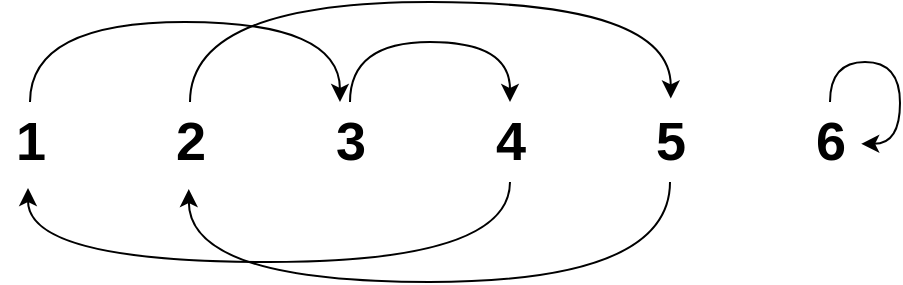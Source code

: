 <mxfile>
    <diagram id="4mJA6HiIvP4YBbtawEBy" name="第 1 页">
        <mxGraphModel dx="654" dy="477" grid="1" gridSize="10" guides="1" tooltips="1" connect="1" arrows="1" fold="1" page="1" pageScale="1" pageWidth="1169" pageHeight="827" background="#ffffff" math="0" shadow="0">
            <root>
                <mxCell id="0"/>
                <mxCell id="1" parent="0"/>
                <mxCell id="11" style="edgeStyle=orthogonalEdgeStyle;curved=1;orthogonalLoop=1;jettySize=auto;html=1;entryX=0.333;entryY=0;entryDx=0;entryDy=0;entryPerimeter=0;fontSize=27;" parent="1" source="2" target="5" edge="1">
                    <mxGeometry relative="1" as="geometry">
                        <Array as="points">
                            <mxPoint x="465" y="280"/>
                            <mxPoint x="620" y="280"/>
                        </Array>
                    </mxGeometry>
                </mxCell>
                <mxCell id="2" value="1" style="text;html=1;resizable=0;autosize=1;align=center;verticalAlign=middle;points=[];fillColor=none;strokeColor=none;rounded=0;fontSize=27;fontStyle=1" parent="1" vertex="1">
                    <mxGeometry x="450" y="320" width="30" height="40" as="geometry"/>
                </mxCell>
                <mxCell id="17" style="edgeStyle=orthogonalEdgeStyle;orthogonalLoop=1;jettySize=auto;html=1;entryX=0.513;entryY=-0.044;entryDx=0;entryDy=0;entryPerimeter=0;curved=1;" edge="1" parent="1" source="3" target="6">
                    <mxGeometry relative="1" as="geometry">
                        <Array as="points">
                            <mxPoint x="545" y="270"/>
                            <mxPoint x="785" y="270"/>
                        </Array>
                    </mxGeometry>
                </mxCell>
                <mxCell id="3" value="2" style="text;html=1;resizable=0;autosize=1;align=center;verticalAlign=middle;points=[];fillColor=none;strokeColor=none;rounded=0;fontSize=27;fontStyle=1" parent="1" vertex="1">
                    <mxGeometry x="530" y="320" width="30" height="40" as="geometry"/>
                </mxCell>
                <mxCell id="14" style="edgeStyle=orthogonalEdgeStyle;orthogonalLoop=1;jettySize=auto;html=1;curved=1;" parent="1" source="4" edge="1">
                    <mxGeometry relative="1" as="geometry">
                        <mxPoint x="464" y="363" as="targetPoint"/>
                        <Array as="points">
                            <mxPoint x="705" y="400"/>
                            <mxPoint x="464" y="400"/>
                        </Array>
                    </mxGeometry>
                </mxCell>
                <mxCell id="4" value="4" style="text;html=1;resizable=0;autosize=1;align=center;verticalAlign=middle;points=[];fillColor=none;strokeColor=none;rounded=0;fontSize=27;fontStyle=1" parent="1" vertex="1">
                    <mxGeometry x="690" y="320" width="30" height="40" as="geometry"/>
                </mxCell>
                <mxCell id="12" style="edgeStyle=orthogonalEdgeStyle;curved=1;orthogonalLoop=1;jettySize=auto;html=1;fontSize=27;" parent="1" source="5" target="4" edge="1">
                    <mxGeometry relative="1" as="geometry">
                        <Array as="points">
                            <mxPoint x="625" y="290"/>
                            <mxPoint x="705" y="290"/>
                        </Array>
                    </mxGeometry>
                </mxCell>
                <mxCell id="5" value="3" style="text;html=1;resizable=0;autosize=1;align=center;verticalAlign=middle;points=[];fillColor=none;strokeColor=none;rounded=0;fontSize=27;fontStyle=1" parent="1" vertex="1">
                    <mxGeometry x="610" y="320" width="30" height="40" as="geometry"/>
                </mxCell>
                <mxCell id="18" style="edgeStyle=orthogonalEdgeStyle;curved=1;orthogonalLoop=1;jettySize=auto;html=1;entryX=0.48;entryY=1.089;entryDx=0;entryDy=0;entryPerimeter=0;" edge="1" parent="1" source="6" target="3">
                    <mxGeometry relative="1" as="geometry">
                        <Array as="points">
                            <mxPoint x="785" y="410"/>
                            <mxPoint x="544" y="410"/>
                        </Array>
                    </mxGeometry>
                </mxCell>
                <mxCell id="6" value="5" style="text;html=1;resizable=0;autosize=1;align=center;verticalAlign=middle;points=[];fillColor=none;strokeColor=none;rounded=0;fontSize=27;fontStyle=1" parent="1" vertex="1">
                    <mxGeometry x="770" y="320" width="30" height="40" as="geometry"/>
                </mxCell>
                <mxCell id="7" value="6" style="text;html=1;resizable=0;autosize=1;align=center;verticalAlign=middle;points=[];fillColor=none;strokeColor=none;rounded=0;fontSize=27;fontStyle=1" parent="1" vertex="1">
                    <mxGeometry x="850" y="320" width="30" height="40" as="geometry"/>
                </mxCell>
                <mxCell id="19" style="edgeStyle=orthogonalEdgeStyle;curved=1;orthogonalLoop=1;jettySize=auto;html=1;entryX=1.02;entryY=0.523;entryDx=0;entryDy=0;entryPerimeter=0;" edge="1" parent="1" source="7" target="7">
                    <mxGeometry relative="1" as="geometry"/>
                </mxCell>
            </root>
        </mxGraphModel>
    </diagram>
</mxfile>